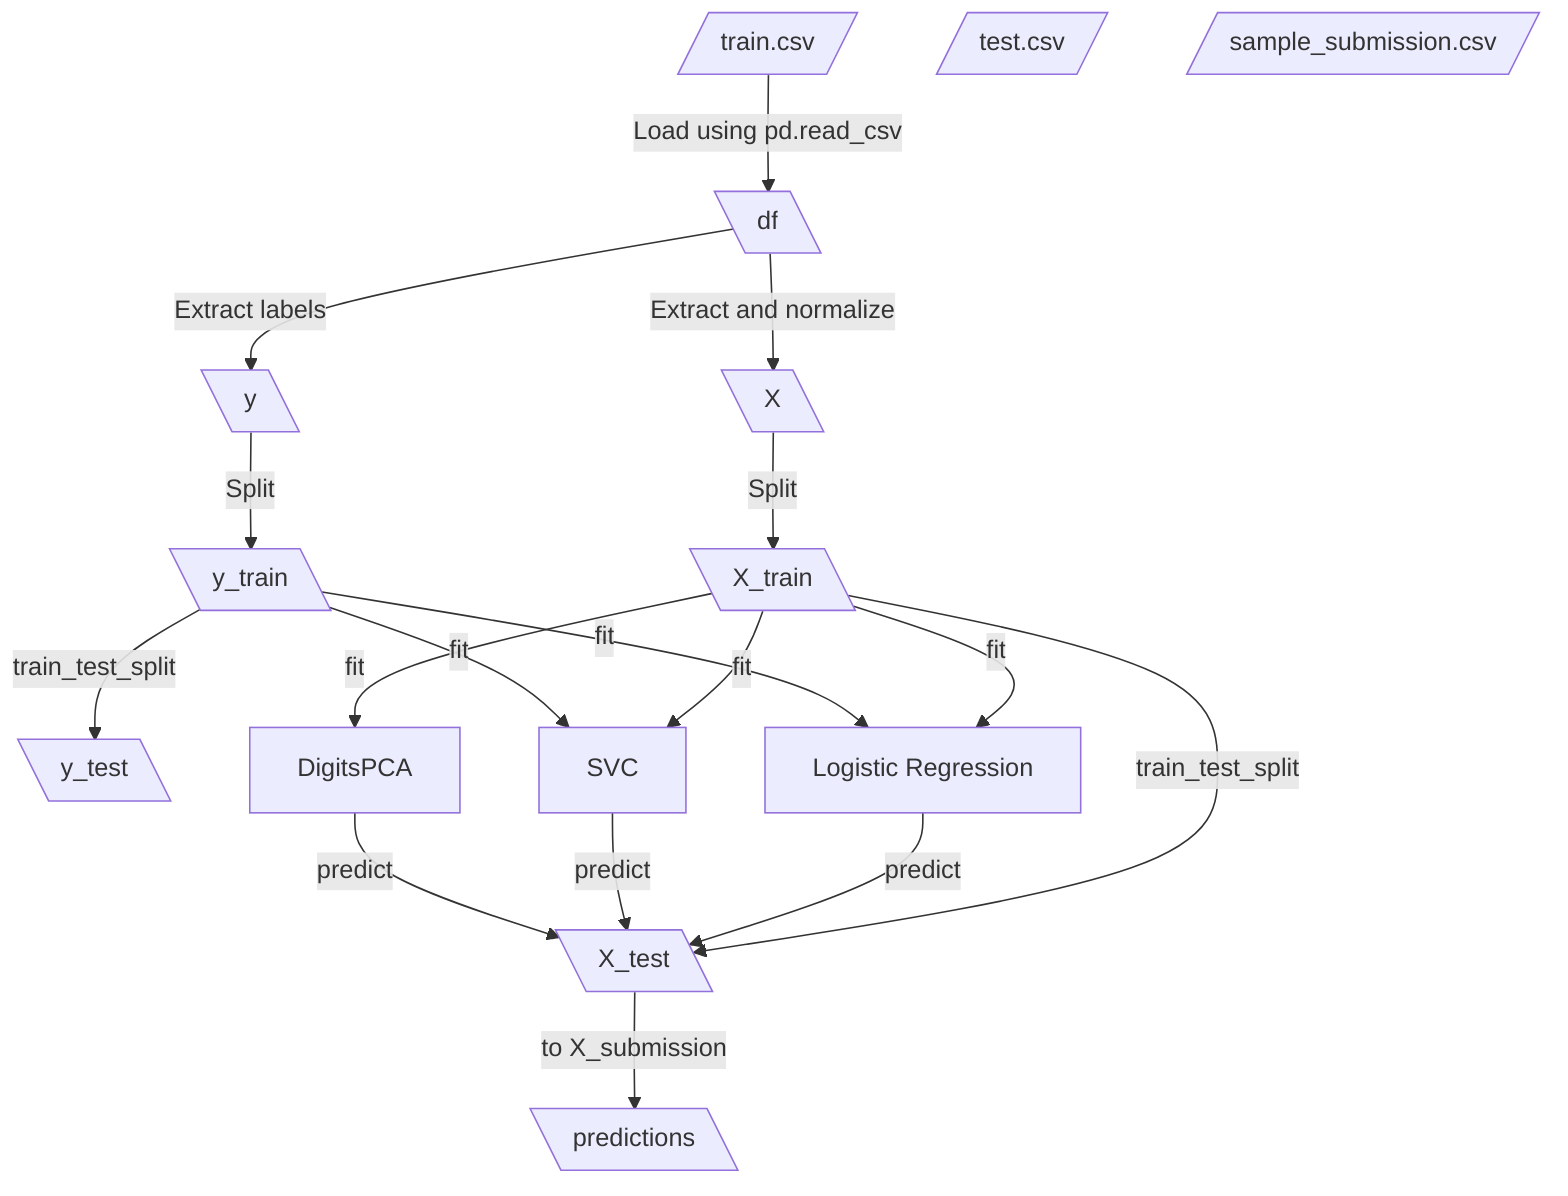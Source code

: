 flowchart TD
    %% Nodes for Data Sources
    A1[/"train.csv"/] 
    A2[/"test.csv"/] 
    A3[/"sample_submission.csv"/]

    %% Nodes for Data Variables
    B1[\df\] 
    B2[\X\] 
    B3[\y\] 
    B4[\X_train\] 
    B5[\X_test\] 
    B6[\y_train\] 
    B7[\y_test\] 
    B8[\predictions\]

    %% Data Flow 
    A1 -->|Load using pd.read_csv| B1
    
    B1 -->|Extract and normalize| B2
    B1 -->|Extract labels| B3
    
    B2 -->|Split| B4
    B3 -->|Split| B6
    
    B4 -->|train_test_split| B5
    B6 -->|train_test_split| B7

    %% Models
    M1[Logistic Regression]
    M2[SVC]
    M3[DigitsPCA]
    
    %% Model Training
    B4 --> |fit| M1
    B6 --> |fit| M1
    
    B4 --> |fit| M2
    B6 --> |fit| M2
    
    B4 --> |fit| M3

    %% Predictions
    M1 -->|predict| B5
    M2 -->|predict| B5
    M3 -->|predict| B5

    %% Predictions Flow
    B5 -->|to X_submission| B8